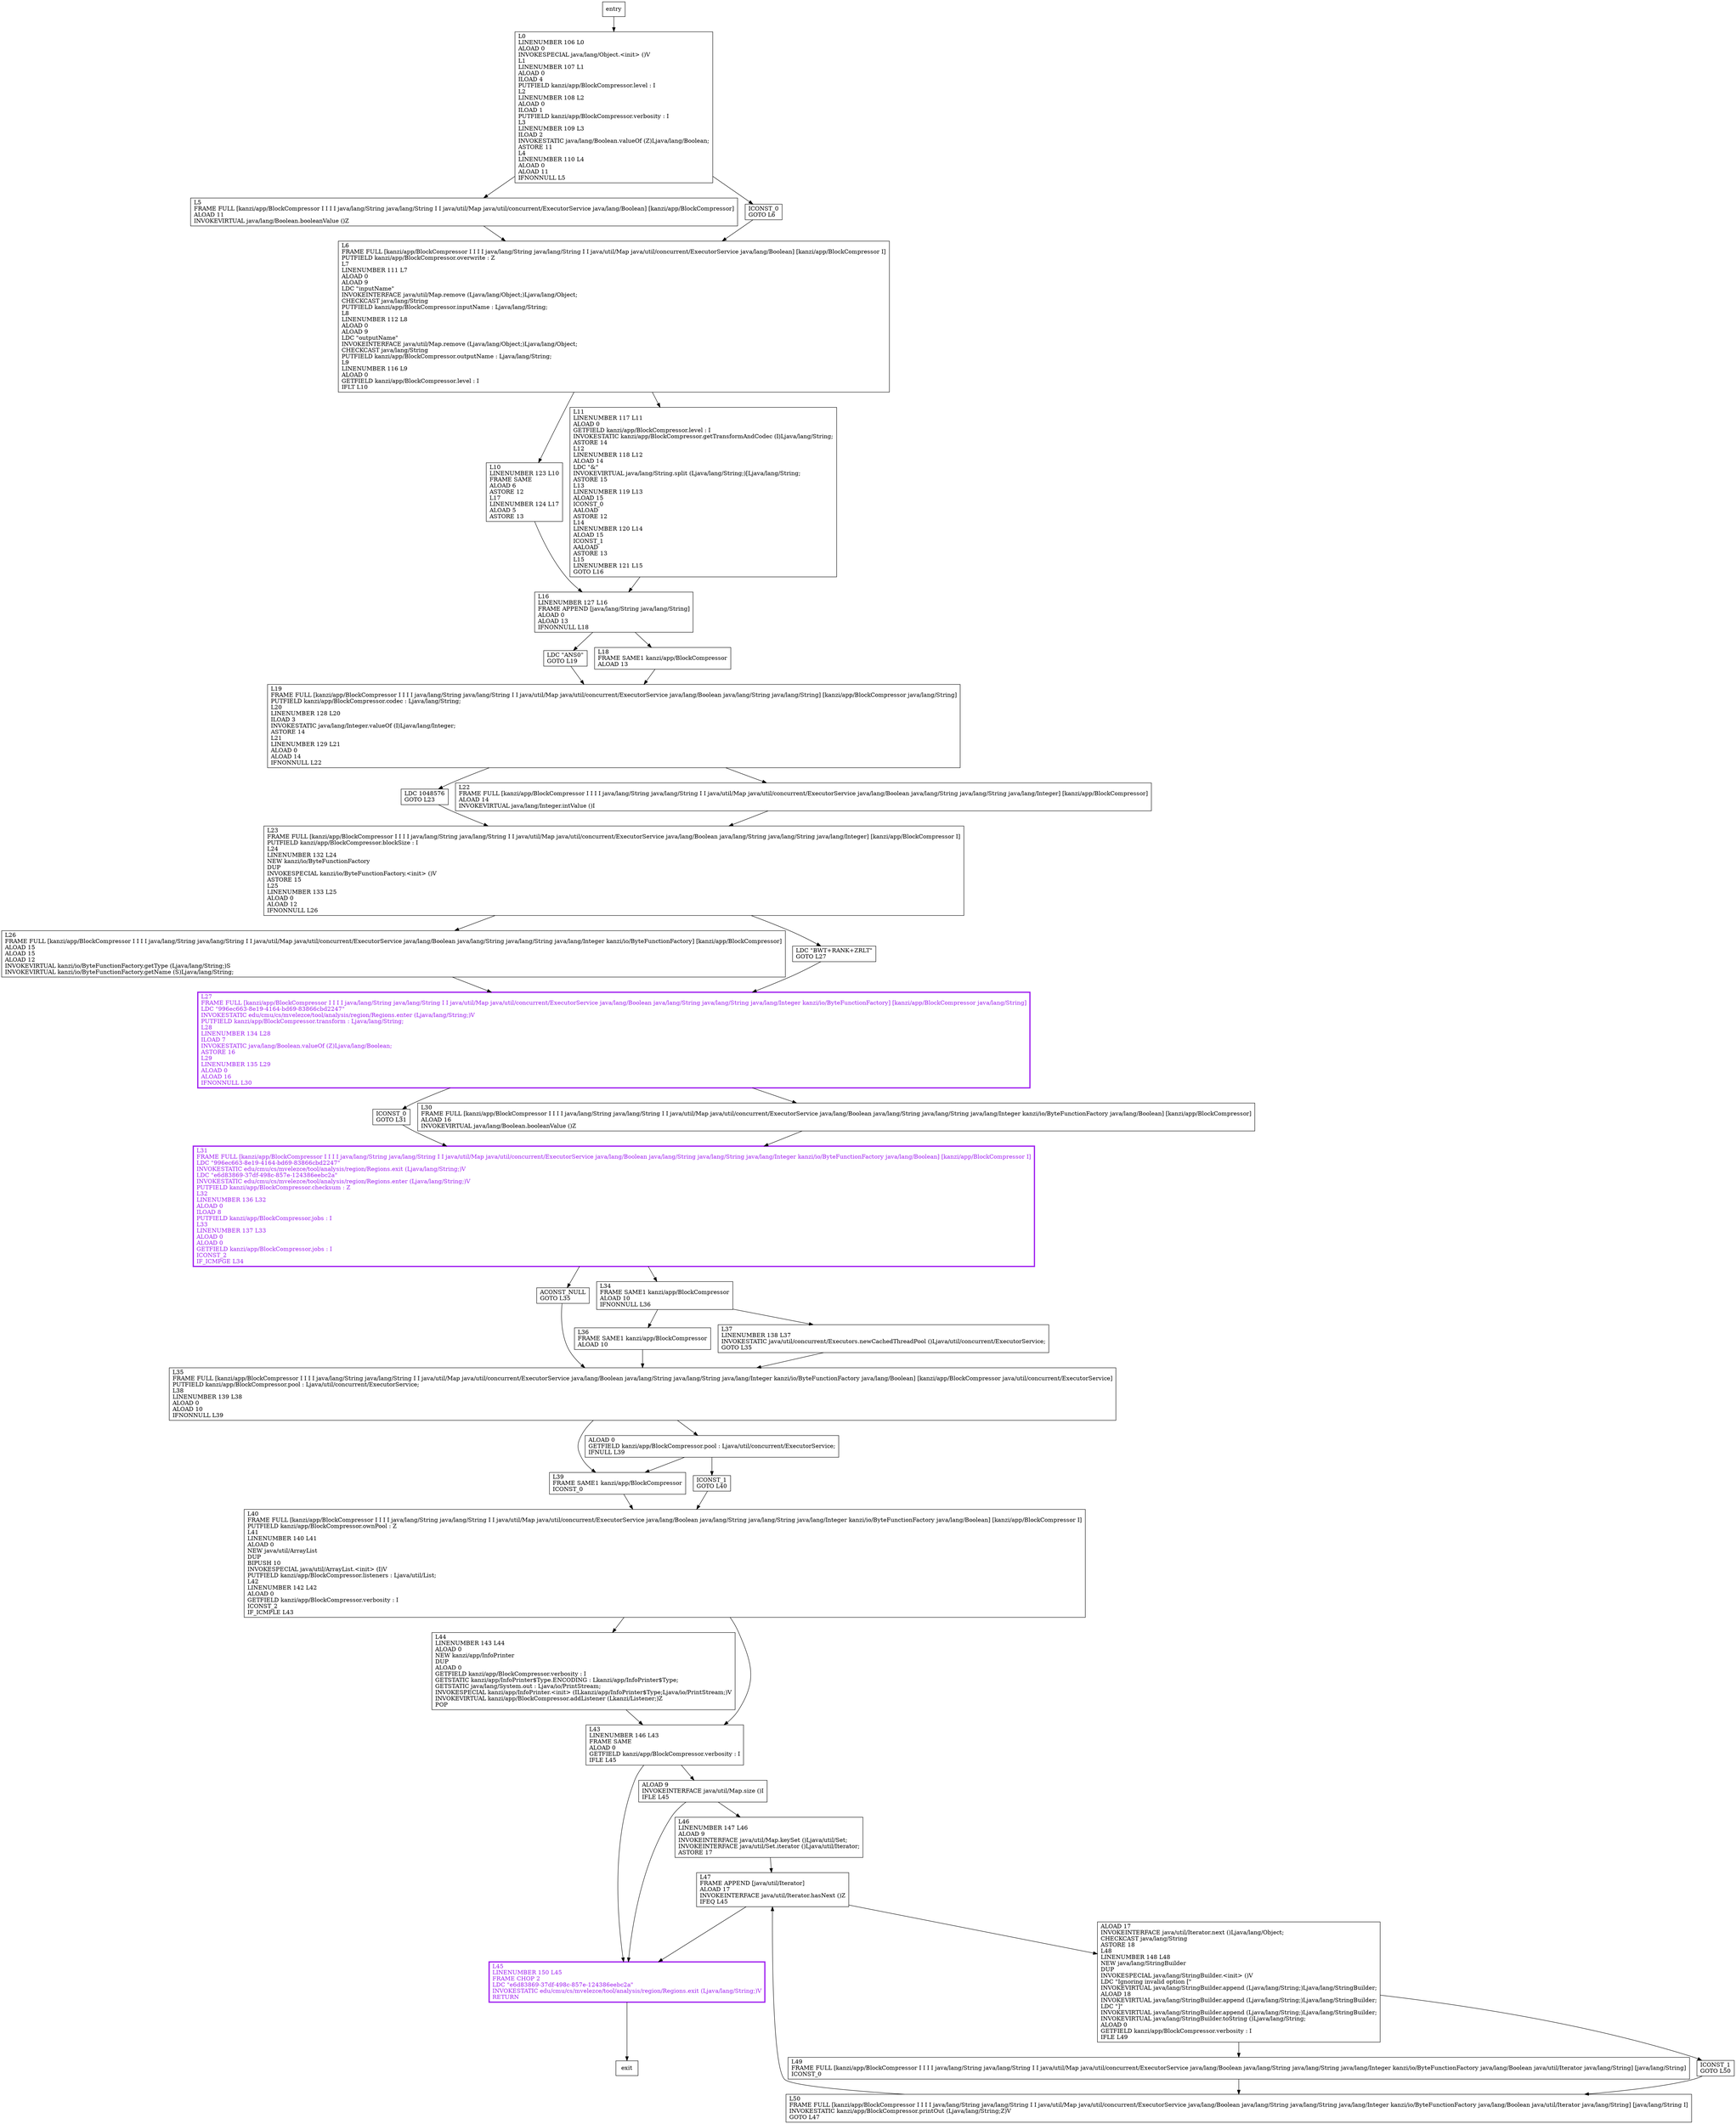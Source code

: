 digraph <init> {
node [shape=record];
1157626684 [label="L44\lLINENUMBER 143 L44\lALOAD 0\lNEW kanzi/app/InfoPrinter\lDUP\lALOAD 0\lGETFIELD kanzi/app/BlockCompressor.verbosity : I\lGETSTATIC kanzi/app/InfoPrinter$Type.ENCODING : Lkanzi/app/InfoPrinter$Type;\lGETSTATIC java/lang/System.out : Ljava/io/PrintStream;\lINVOKESPECIAL kanzi/app/InfoPrinter.\<init\> (ILkanzi/app/InfoPrinter$Type;Ljava/io/PrintStream;)V\lINVOKEVIRTUAL kanzi/app/BlockCompressor.addListener (Lkanzi/Listener;)Z\lPOP\l"];
1332050454 [label="L31\lFRAME FULL [kanzi/app/BlockCompressor I I I I java/lang/String java/lang/String I I java/util/Map java/util/concurrent/ExecutorService java/lang/Boolean java/lang/String java/lang/String java/lang/Integer kanzi/io/ByteFunctionFactory java/lang/Boolean] [kanzi/app/BlockCompressor I]\lLDC \"996ec663-8e19-4164-bd69-83866cbd2247\"\lINVOKESTATIC edu/cmu/cs/mvelezce/tool/analysis/region/Regions.exit (Ljava/lang/String;)V\lLDC \"e6d83869-37df-498c-857e-124386eebc2a\"\lINVOKESTATIC edu/cmu/cs/mvelezce/tool/analysis/region/Regions.enter (Ljava/lang/String;)V\lPUTFIELD kanzi/app/BlockCompressor.checksum : Z\lL32\lLINENUMBER 136 L32\lALOAD 0\lILOAD 8\lPUTFIELD kanzi/app/BlockCompressor.jobs : I\lL33\lLINENUMBER 137 L33\lALOAD 0\lALOAD 0\lGETFIELD kanzi/app/BlockCompressor.jobs : I\lICONST_2\lIF_ICMPGE L34\l"];
1056498885 [label="LDC 1048576\lGOTO L23\l"];
1796183368 [label="L10\lLINENUMBER 123 L10\lFRAME SAME\lALOAD 6\lASTORE 12\lL17\lLINENUMBER 124 L17\lALOAD 5\lASTORE 13\l"];
699434390 [label="L6\lFRAME FULL [kanzi/app/BlockCompressor I I I I java/lang/String java/lang/String I I java/util/Map java/util/concurrent/ExecutorService java/lang/Boolean] [kanzi/app/BlockCompressor I]\lPUTFIELD kanzi/app/BlockCompressor.overwrite : Z\lL7\lLINENUMBER 111 L7\lALOAD 0\lALOAD 9\lLDC \"inputName\"\lINVOKEINTERFACE java/util/Map.remove (Ljava/lang/Object;)Ljava/lang/Object;\lCHECKCAST java/lang/String\lPUTFIELD kanzi/app/BlockCompressor.inputName : Ljava/lang/String;\lL8\lLINENUMBER 112 L8\lALOAD 0\lALOAD 9\lLDC \"outputName\"\lINVOKEINTERFACE java/util/Map.remove (Ljava/lang/Object;)Ljava/lang/Object;\lCHECKCAST java/lang/String\lPUTFIELD kanzi/app/BlockCompressor.outputName : Ljava/lang/String;\lL9\lLINENUMBER 116 L9\lALOAD 0\lGETFIELD kanzi/app/BlockCompressor.level : I\lIFLT L10\l"];
870580186 [label="ALOAD 0\lGETFIELD kanzi/app/BlockCompressor.pool : Ljava/util/concurrent/ExecutorService;\lIFNULL L39\l"];
659291863 [label="L22\lFRAME FULL [kanzi/app/BlockCompressor I I I I java/lang/String java/lang/String I I java/util/Map java/util/concurrent/ExecutorService java/lang/Boolean java/lang/String java/lang/String java/lang/Integer] [kanzi/app/BlockCompressor]\lALOAD 14\lINVOKEVIRTUAL java/lang/Integer.intValue ()I\l"];
971516945 [label="ACONST_NULL\lGOTO L35\l"];
519182941 [label="L19\lFRAME FULL [kanzi/app/BlockCompressor I I I I java/lang/String java/lang/String I I java/util/Map java/util/concurrent/ExecutorService java/lang/Boolean java/lang/String java/lang/String] [kanzi/app/BlockCompressor java/lang/String]\lPUTFIELD kanzi/app/BlockCompressor.codec : Ljava/lang/String;\lL20\lLINENUMBER 128 L20\lILOAD 3\lINVOKESTATIC java/lang/Integer.valueOf (I)Ljava/lang/Integer;\lASTORE 14\lL21\lLINENUMBER 129 L21\lALOAD 0\lALOAD 14\lIFNONNULL L22\l"];
678118051 [label="L11\lLINENUMBER 117 L11\lALOAD 0\lGETFIELD kanzi/app/BlockCompressor.level : I\lINVOKESTATIC kanzi/app/BlockCompressor.getTransformAndCodec (I)Ljava/lang/String;\lASTORE 14\lL12\lLINENUMBER 118 L12\lALOAD 14\lLDC \"&\"\lINVOKEVIRTUAL java/lang/String.split (Ljava/lang/String;)[Ljava/lang/String;\lASTORE 15\lL13\lLINENUMBER 119 L13\lALOAD 15\lICONST_0\lAALOAD\lASTORE 12\lL14\lLINENUMBER 120 L14\lALOAD 15\lICONST_1\lAALOAD\lASTORE 13\lL15\lLINENUMBER 121 L15\lGOTO L16\l"];
1412333437 [label="ICONST_0\lGOTO L31\l"];
554452343 [label="L5\lFRAME FULL [kanzi/app/BlockCompressor I I I I java/lang/String java/lang/String I I java/util/Map java/util/concurrent/ExecutorService java/lang/Boolean] [kanzi/app/BlockCompressor]\lALOAD 11\lINVOKEVIRTUAL java/lang/Boolean.booleanValue ()Z\l"];
1944424272 [label="L45\lLINENUMBER 150 L45\lFRAME CHOP 2\lLDC \"e6d83869-37df-498c-857e-124386eebc2a\"\lINVOKESTATIC edu/cmu/cs/mvelezce/tool/analysis/region/Regions.exit (Ljava/lang/String;)V\lRETURN\l"];
743362453 [label="L27\lFRAME FULL [kanzi/app/BlockCompressor I I I I java/lang/String java/lang/String I I java/util/Map java/util/concurrent/ExecutorService java/lang/Boolean java/lang/String java/lang/String java/lang/Integer kanzi/io/ByteFunctionFactory] [kanzi/app/BlockCompressor java/lang/String]\lLDC \"996ec663-8e19-4164-bd69-83866cbd2247\"\lINVOKESTATIC edu/cmu/cs/mvelezce/tool/analysis/region/Regions.enter (Ljava/lang/String;)V\lPUTFIELD kanzi/app/BlockCompressor.transform : Ljava/lang/String;\lL28\lLINENUMBER 134 L28\lILOAD 7\lINVOKESTATIC java/lang/Boolean.valueOf (Z)Ljava/lang/Boolean;\lASTORE 16\lL29\lLINENUMBER 135 L29\lALOAD 0\lALOAD 16\lIFNONNULL L30\l"];
1204511993 [label="L49\lFRAME FULL [kanzi/app/BlockCompressor I I I I java/lang/String java/lang/String I I java/util/Map java/util/concurrent/ExecutorService java/lang/Boolean java/lang/String java/lang/String java/lang/Integer kanzi/io/ByteFunctionFactory java/lang/Boolean java/util/Iterator java/lang/String] [java/lang/String]\lICONST_0\l"];
767420416 [label="L0\lLINENUMBER 106 L0\lALOAD 0\lINVOKESPECIAL java/lang/Object.\<init\> ()V\lL1\lLINENUMBER 107 L1\lALOAD 0\lILOAD 4\lPUTFIELD kanzi/app/BlockCompressor.level : I\lL2\lLINENUMBER 108 L2\lALOAD 0\lILOAD 1\lPUTFIELD kanzi/app/BlockCompressor.verbosity : I\lL3\lLINENUMBER 109 L3\lILOAD 2\lINVOKESTATIC java/lang/Boolean.valueOf (Z)Ljava/lang/Boolean;\lASTORE 11\lL4\lLINENUMBER 110 L4\lALOAD 0\lALOAD 11\lIFNONNULL L5\l"];
1828594491 [label="LDC \"ANS0\"\lGOTO L19\l"];
513440198 [label="L35\lFRAME FULL [kanzi/app/BlockCompressor I I I I java/lang/String java/lang/String I I java/util/Map java/util/concurrent/ExecutorService java/lang/Boolean java/lang/String java/lang/String java/lang/Integer kanzi/io/ByteFunctionFactory java/lang/Boolean] [kanzi/app/BlockCompressor java/util/concurrent/ExecutorService]\lPUTFIELD kanzi/app/BlockCompressor.pool : Ljava/util/concurrent/ExecutorService;\lL38\lLINENUMBER 139 L38\lALOAD 0\lALOAD 10\lIFNONNULL L39\l"];
1451093923 [label="L16\lLINENUMBER 127 L16\lFRAME APPEND [java/lang/String java/lang/String]\lALOAD 0\lALOAD 13\lIFNONNULL L18\l"];
1750021108 [label="L50\lFRAME FULL [kanzi/app/BlockCompressor I I I I java/lang/String java/lang/String I I java/util/Map java/util/concurrent/ExecutorService java/lang/Boolean java/lang/String java/lang/String java/lang/Integer kanzi/io/ByteFunctionFactory java/lang/Boolean java/util/Iterator java/lang/String] [java/lang/String I]\lINVOKESTATIC kanzi/app/BlockCompressor.printOut (Ljava/lang/String;Z)V\lGOTO L47\l"];
588701426 [label="L46\lLINENUMBER 147 L46\lALOAD 9\lINVOKEINTERFACE java/util/Map.keySet ()Ljava/util/Set;\lINVOKEINTERFACE java/util/Set.iterator ()Ljava/util/Iterator;\lASTORE 17\l"];
1749996736 [label="L43\lLINENUMBER 146 L43\lFRAME SAME\lALOAD 0\lGETFIELD kanzi/app/BlockCompressor.verbosity : I\lIFLE L45\l"];
1029760330 [label="ALOAD 9\lINVOKEINTERFACE java/util/Map.size ()I\lIFLE L45\l"];
2068597967 [label="L18\lFRAME SAME1 kanzi/app/BlockCompressor\lALOAD 13\l"];
587395034 [label="L23\lFRAME FULL [kanzi/app/BlockCompressor I I I I java/lang/String java/lang/String I I java/util/Map java/util/concurrent/ExecutorService java/lang/Boolean java/lang/String java/lang/String java/lang/Integer] [kanzi/app/BlockCompressor I]\lPUTFIELD kanzi/app/BlockCompressor.blockSize : I\lL24\lLINENUMBER 132 L24\lNEW kanzi/io/ByteFunctionFactory\lDUP\lINVOKESPECIAL kanzi/io/ByteFunctionFactory.\<init\> ()V\lASTORE 15\lL25\lLINENUMBER 133 L25\lALOAD 0\lALOAD 12\lIFNONNULL L26\l"];
2051737033 [label="L36\lFRAME SAME1 kanzi/app/BlockCompressor\lALOAD 10\l"];
2121985434 [label="L39\lFRAME SAME1 kanzi/app/BlockCompressor\lICONST_0\l"];
187607245 [label="ICONST_0\lGOTO L6\l"];
2109441023 [label="ICONST_1\lGOTO L50\l"];
296010018 [label="ICONST_1\lGOTO L40\l"];
1106376537 [label="L40\lFRAME FULL [kanzi/app/BlockCompressor I I I I java/lang/String java/lang/String I I java/util/Map java/util/concurrent/ExecutorService java/lang/Boolean java/lang/String java/lang/String java/lang/Integer kanzi/io/ByteFunctionFactory java/lang/Boolean] [kanzi/app/BlockCompressor I]\lPUTFIELD kanzi/app/BlockCompressor.ownPool : Z\lL41\lLINENUMBER 140 L41\lALOAD 0\lNEW java/util/ArrayList\lDUP\lBIPUSH 10\lINVOKESPECIAL java/util/ArrayList.\<init\> (I)V\lPUTFIELD kanzi/app/BlockCompressor.listeners : Ljava/util/List;\lL42\lLINENUMBER 142 L42\lALOAD 0\lGETFIELD kanzi/app/BlockCompressor.verbosity : I\lICONST_2\lIF_ICMPLE L43\l"];
411474425 [label="L30\lFRAME FULL [kanzi/app/BlockCompressor I I I I java/lang/String java/lang/String I I java/util/Map java/util/concurrent/ExecutorService java/lang/Boolean java/lang/String java/lang/String java/lang/Integer kanzi/io/ByteFunctionFactory java/lang/Boolean] [kanzi/app/BlockCompressor]\lALOAD 16\lINVOKEVIRTUAL java/lang/Boolean.booleanValue ()Z\l"];
411826103 [label="ALOAD 17\lINVOKEINTERFACE java/util/Iterator.next ()Ljava/lang/Object;\lCHECKCAST java/lang/String\lASTORE 18\lL48\lLINENUMBER 148 L48\lNEW java/lang/StringBuilder\lDUP\lINVOKESPECIAL java/lang/StringBuilder.\<init\> ()V\lLDC \"Ignoring invalid option [\"\lINVOKEVIRTUAL java/lang/StringBuilder.append (Ljava/lang/String;)Ljava/lang/StringBuilder;\lALOAD 18\lINVOKEVIRTUAL java/lang/StringBuilder.append (Ljava/lang/String;)Ljava/lang/StringBuilder;\lLDC \"]\"\lINVOKEVIRTUAL java/lang/StringBuilder.append (Ljava/lang/String;)Ljava/lang/StringBuilder;\lINVOKEVIRTUAL java/lang/StringBuilder.toString ()Ljava/lang/String;\lALOAD 0\lGETFIELD kanzi/app/BlockCompressor.verbosity : I\lIFLE L49\l"];
792614661 [label="L47\lFRAME APPEND [java/util/Iterator]\lALOAD 17\lINVOKEINTERFACE java/util/Iterator.hasNext ()Z\lIFEQ L45\l"];
361571848 [label="L34\lFRAME SAME1 kanzi/app/BlockCompressor\lALOAD 10\lIFNONNULL L36\l"];
757868821 [label="L26\lFRAME FULL [kanzi/app/BlockCompressor I I I I java/lang/String java/lang/String I I java/util/Map java/util/concurrent/ExecutorService java/lang/Boolean java/lang/String java/lang/String java/lang/Integer kanzi/io/ByteFunctionFactory] [kanzi/app/BlockCompressor]\lALOAD 15\lALOAD 15\lALOAD 12\lINVOKEVIRTUAL kanzi/io/ByteFunctionFactory.getType (Ljava/lang/String;)S\lINVOKEVIRTUAL kanzi/io/ByteFunctionFactory.getName (S)Ljava/lang/String;\l"];
1441384225 [label="LDC \"BWT+RANK+ZRLT\"\lGOTO L27\l"];
101372398 [label="L37\lLINENUMBER 138 L37\lINVOKESTATIC java/util/concurrent/Executors.newCachedThreadPool ()Ljava/util/concurrent/ExecutorService;\lGOTO L35\l"];
entry;
exit;
1157626684 -> 1749996736;
1332050454 -> 971516945;
1332050454 -> 361571848;
1056498885 -> 587395034;
1796183368 -> 1451093923;
699434390 -> 1796183368;
699434390 -> 678118051;
870580186 -> 2121985434;
870580186 -> 296010018;
659291863 -> 587395034;
971516945 -> 513440198;
519182941 -> 659291863;
519182941 -> 1056498885;
678118051 -> 1451093923;
1412333437 -> 1332050454;
554452343 -> 699434390;
1944424272 -> exit;
743362453 -> 411474425;
743362453 -> 1412333437;
1204511993 -> 1750021108;
767420416 -> 187607245;
767420416 -> 554452343;
1828594491 -> 519182941;
513440198 -> 2121985434;
513440198 -> 870580186;
1451093923 -> 2068597967;
1451093923 -> 1828594491;
1750021108 -> 792614661;
588701426 -> 792614661;
1749996736 -> 1944424272;
1749996736 -> 1029760330;
1029760330 -> 588701426;
1029760330 -> 1944424272;
2068597967 -> 519182941;
587395034 -> 757868821;
587395034 -> 1441384225;
2051737033 -> 513440198;
entry -> 767420416;
2121985434 -> 1106376537;
187607245 -> 699434390;
2109441023 -> 1750021108;
296010018 -> 1106376537;
1106376537 -> 1157626684;
1106376537 -> 1749996736;
411474425 -> 1332050454;
411826103 -> 1204511993;
411826103 -> 2109441023;
792614661 -> 411826103;
792614661 -> 1944424272;
361571848 -> 2051737033;
361571848 -> 101372398;
757868821 -> 743362453;
1441384225 -> 743362453;
101372398 -> 513440198;
1332050454[fontcolor="purple", penwidth=3, color="purple"];
1944424272[fontcolor="purple", penwidth=3, color="purple"];
743362453[fontcolor="purple", penwidth=3, color="purple"];
}
